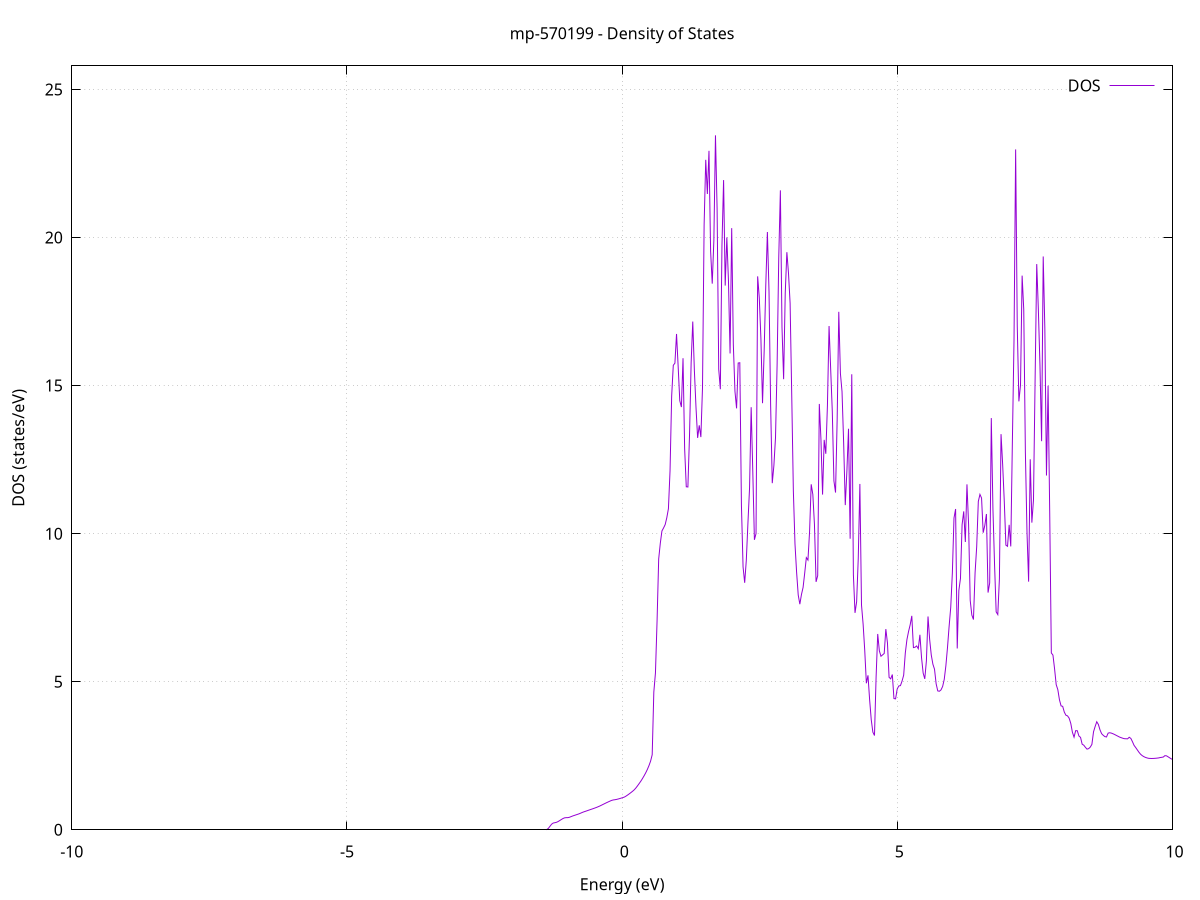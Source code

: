 set title 'mp-570199 - Density of States'
set xlabel 'Energy (eV)'
set ylabel 'DOS (states/eV)'
set grid
set xrange [-10:10]
set yrange [0:25.795]
set xzeroaxis lt -1
set terminal png size 800,600
set output 'mp-570199_dos_gnuplot.png'
plot '-' using 1:2 with lines title 'DOS'
-30.792300 0.000000
-30.762800 0.000000
-30.733300 0.000000
-30.703800 0.000000
-30.674400 0.000000
-30.644900 0.000000
-30.615400 0.000000
-30.585900 0.000000
-30.556400 0.000000
-30.527000 0.000000
-30.497500 0.000000
-30.468000 0.000000
-30.438500 0.000000
-30.409000 0.000000
-30.379600 0.000000
-30.350100 0.000000
-30.320600 0.000000
-30.291100 0.000000
-30.261600 0.000000
-30.232200 0.000000
-30.202700 0.000000
-30.173200 0.000000
-30.143700 0.000000
-30.114200 0.000000
-30.084700 0.000000
-30.055300 0.000000
-30.025800 0.000000
-29.996300 0.000000
-29.966800 0.000000
-29.937300 0.000000
-29.907900 0.000000
-29.878400 0.000000
-29.848900 0.000000
-29.819400 0.000000
-29.789900 0.000000
-29.760500 0.000000
-29.731000 0.000000
-29.701500 0.000000
-29.672000 0.000000
-29.642500 0.000000
-29.613000 0.000000
-29.583600 0.000000
-29.554100 0.000000
-29.524600 0.000000
-29.495100 0.000000
-29.465600 0.000000
-29.436200 0.000000
-29.406700 0.000000
-29.377200 0.000000
-29.347700 0.000000
-29.318200 0.000000
-29.288800 0.000000
-29.259300 0.000000
-29.229800 0.000000
-29.200300 0.000000
-29.170800 0.000000
-29.141400 0.000000
-29.111900 0.000000
-29.082400 0.000000
-29.052900 0.000000
-29.023400 0.000000
-28.993900 0.000000
-28.964500 0.000000
-28.935000 0.000000
-28.905500 0.000000
-28.876000 0.000000
-28.846500 0.000000
-28.817100 0.000000
-28.787600 0.000000
-28.758100 0.000000
-28.728600 0.000000
-28.699100 0.000000
-28.669700 0.000000
-28.640200 0.000000
-28.610700 0.000000
-28.581200 0.000000
-28.551700 0.000000
-28.522300 0.000000
-28.492800 0.000000
-28.463300 0.000000
-28.433800 0.000000
-28.404300 0.000000
-28.374800 0.000000
-28.345400 0.000000
-28.315900 0.000000
-28.286400 0.000000
-28.256900 0.000000
-28.227400 0.000000
-28.198000 0.000000
-28.168500 0.000000
-28.139000 0.000000
-28.109500 31.857700
-28.080000 64.717300
-28.050600 120.790500
-28.021100 73.717500
-27.991600 0.000000
-27.962100 189.840200
-27.932600 25.710500
-27.903100 119.162900
-27.873700 0.000000
-27.844200 0.000000
-27.814700 0.000000
-27.785200 0.000000
-27.755700 0.000000
-27.726300 0.000000
-27.696800 0.000000
-27.667300 0.000000
-27.637800 0.000000
-27.608300 0.000000
-27.578900 0.000000
-27.549400 0.000000
-27.519900 0.000000
-27.490400 0.000000
-27.460900 0.000000
-27.431500 0.000000
-27.402000 0.000000
-27.372500 0.000000
-27.343000 0.000000
-27.313500 0.000000
-27.284000 0.000000
-27.254600 0.000000
-27.225100 0.000000
-27.195600 0.000000
-27.166100 0.000000
-27.136600 0.000000
-27.107200 0.000000
-27.077700 0.000000
-27.048200 0.000000
-27.018700 0.000000
-26.989200 0.000000
-26.959800 0.000000
-26.930300 0.000000
-26.900800 0.000000
-26.871300 0.000000
-26.841800 0.000000
-26.812400 0.000000
-26.782900 0.000000
-26.753400 0.000000
-26.723900 0.000000
-26.694400 0.000000
-26.664900 0.000000
-26.635500 0.000000
-26.606000 0.000000
-26.576500 0.000000
-26.547000 0.000000
-26.517500 0.000000
-26.488100 0.000000
-26.458600 0.000000
-26.429100 0.000000
-26.399600 0.000000
-26.370100 0.000000
-26.340700 0.000000
-26.311200 0.000000
-26.281700 0.000000
-26.252200 0.000000
-26.222700 0.000000
-26.193200 0.000000
-26.163800 0.000000
-26.134300 0.000000
-26.104800 0.000000
-26.075300 0.000000
-26.045800 0.000000
-26.016400 0.000000
-25.986900 0.000000
-25.957400 0.000000
-25.927900 0.000000
-25.898400 0.000000
-25.869000 0.000000
-25.839500 0.000000
-25.810000 0.000000
-25.780500 0.000000
-25.751000 0.000000
-25.721600 0.000000
-25.692100 0.000000
-25.662600 0.000000
-25.633100 0.000000
-25.603600 0.000000
-25.574100 0.000000
-25.544700 0.000000
-25.515200 0.000000
-25.485700 0.000000
-25.456200 0.000000
-25.426700 0.000000
-25.397300 0.000000
-25.367800 0.000000
-25.338300 0.000000
-25.308800 0.000000
-25.279300 0.000000
-25.249900 0.000000
-25.220400 0.000000
-25.190900 0.000000
-25.161400 0.000000
-25.131900 0.000000
-25.102400 0.000000
-25.073000 0.000000
-25.043500 0.000000
-25.014000 0.000000
-24.984500 0.000000
-24.955000 0.000000
-24.925600 0.000000
-24.896100 0.000000
-24.866600 0.000000
-24.837100 0.000000
-24.807600 0.000000
-24.778200 0.000000
-24.748700 0.000000
-24.719200 0.000000
-24.689700 0.000000
-24.660200 0.000000
-24.630800 0.000000
-24.601300 0.000000
-24.571800 0.000000
-24.542300 0.000000
-24.512800 0.000000
-24.483300 0.000000
-24.453900 0.000000
-24.424400 0.000000
-24.394900 0.000000
-24.365400 0.000000
-24.335900 0.000000
-24.306500 0.000000
-24.277000 0.000000
-24.247500 0.000000
-24.218000 0.000000
-24.188500 0.000000
-24.159100 0.000000
-24.129600 0.000000
-24.100100 0.000000
-24.070600 0.000000
-24.041100 0.000000
-24.011700 0.000000
-23.982200 0.000000
-23.952700 0.000000
-23.923200 0.000000
-23.893700 0.000000
-23.864200 0.000000
-23.834800 0.000000
-23.805300 0.000000
-23.775800 0.000000
-23.746300 0.000000
-23.716800 0.000000
-23.687400 0.000000
-23.657900 0.000000
-23.628400 0.000000
-23.598900 0.000000
-23.569400 0.000000
-23.540000 0.000000
-23.510500 0.000000
-23.481000 0.000000
-23.451500 0.000000
-23.422000 0.000000
-23.392500 0.000000
-23.363100 0.000000
-23.333600 0.000000
-23.304100 0.000000
-23.274600 0.000000
-23.245100 0.000000
-23.215700 0.000000
-23.186200 0.000000
-23.156700 0.000000
-23.127200 0.000000
-23.097700 0.000000
-23.068300 0.000000
-23.038800 0.000000
-23.009300 0.000000
-22.979800 0.000000
-22.950300 0.000000
-22.920900 0.000000
-22.891400 0.000000
-22.861900 0.000000
-22.832400 0.000000
-22.802900 0.000000
-22.773400 0.000000
-22.744000 0.000000
-22.714500 0.000000
-22.685000 0.000000
-22.655500 0.000000
-22.626000 0.000000
-22.596600 0.000000
-22.567100 0.000000
-22.537600 0.000000
-22.508100 0.000000
-22.478600 0.000000
-22.449200 0.000000
-22.419700 0.000000
-22.390200 0.000000
-22.360700 0.000000
-22.331200 0.000000
-22.301800 0.000000
-22.272300 0.000000
-22.242800 0.000000
-22.213300 0.000000
-22.183800 0.000000
-22.154300 0.000000
-22.124900 0.000000
-22.095400 0.000000
-22.065900 0.000000
-22.036400 0.000000
-22.006900 0.000000
-21.977500 0.000000
-21.948000 0.000000
-21.918500 0.000000
-21.889000 0.000000
-21.859500 0.000000
-21.830100 0.000000
-21.800600 0.000000
-21.771100 0.000000
-21.741600 0.000000
-21.712100 0.000000
-21.682600 0.000000
-21.653200 0.000000
-21.623700 0.000000
-21.594200 0.000000
-21.564700 0.000000
-21.535200 0.000000
-21.505800 0.000000
-21.476300 0.000000
-21.446800 0.000000
-21.417300 0.000000
-21.387800 0.000000
-21.358400 0.000000
-21.328900 0.000000
-21.299400 0.000000
-21.269900 0.000000
-21.240400 0.000000
-21.211000 0.000000
-21.181500 0.000000
-21.152000 0.000000
-21.122500 0.000000
-21.093000 0.000000
-21.063500 0.000000
-21.034100 0.000000
-21.004600 0.000000
-20.975100 0.000000
-20.945600 0.000000
-20.916100 0.000000
-20.886700 0.000000
-20.857200 0.000000
-20.827700 0.000000
-20.798200 0.000000
-20.768700 0.000000
-20.739300 0.000000
-20.709800 0.000000
-20.680300 0.000000
-20.650800 0.000000
-20.621300 0.000000
-20.591900 0.000000
-20.562400 0.000000
-20.532900 0.000000
-20.503400 0.000000
-20.473900 0.000000
-20.444400 0.000000
-20.415000 0.000000
-20.385500 0.000000
-20.356000 0.000000
-20.326500 0.000000
-20.297000 0.000000
-20.267600 0.000000
-20.238100 0.000000
-20.208600 0.000000
-20.179100 0.000000
-20.149600 0.000000
-20.120200 0.000000
-20.090700 0.000000
-20.061200 0.000000
-20.031700 0.000000
-20.002200 0.000000
-19.972700 0.000000
-19.943300 0.000000
-19.913800 0.000000
-19.884300 0.000000
-19.854800 0.000000
-19.825300 0.000000
-19.795900 0.000000
-19.766400 0.000000
-19.736900 0.000000
-19.707400 0.000000
-19.677900 0.000000
-19.648500 0.000000
-19.619000 0.000000
-19.589500 0.000000
-19.560000 0.000000
-19.530500 0.000000
-19.501100 0.000000
-19.471600 0.000000
-19.442100 0.000000
-19.412600 0.000000
-19.383100 0.000000
-19.353600 0.000000
-19.324200 0.000000
-19.294700 0.000000
-19.265200 0.000000
-19.235700 0.000000
-19.206200 0.000000
-19.176800 0.000000
-19.147300 0.000000
-19.117800 0.000000
-19.088300 0.000000
-19.058800 0.000000
-19.029400 0.000000
-18.999900 0.000000
-18.970400 0.000000
-18.940900 0.000000
-18.911400 0.000000
-18.881900 0.000000
-18.852500 0.000000
-18.823000 0.000000
-18.793500 0.000000
-18.764000 0.000000
-18.734500 0.000000
-18.705100 0.000000
-18.675600 0.000000
-18.646100 0.000000
-18.616600 0.000000
-18.587100 0.000000
-18.557700 0.000000
-18.528200 0.000000
-18.498700 0.000000
-18.469200 0.000000
-18.439700 0.000000
-18.410300 0.000000
-18.380800 0.000000
-18.351300 0.000000
-18.321800 0.000000
-18.292300 0.000000
-18.262800 0.000000
-18.233400 0.000000
-18.203900 0.000000
-18.174400 0.000000
-18.144900 0.000000
-18.115400 0.000000
-18.086000 0.000000
-18.056500 0.000000
-18.027000 0.000000
-17.997500 0.000000
-17.968000 0.000000
-17.938600 0.000000
-17.909100 0.000000
-17.879600 0.000000
-17.850100 0.000000
-17.820600 0.000000
-17.791200 0.000000
-17.761700 0.000000
-17.732200 0.000000
-17.702700 0.000000
-17.673200 0.000000
-17.643700 0.000000
-17.614300 0.000000
-17.584800 0.000000
-17.555300 0.000000
-17.525800 0.000000
-17.496300 0.000000
-17.466900 0.000000
-17.437400 0.000000
-17.407900 0.000000
-17.378400 0.000000
-17.348900 0.000000
-17.319500 0.000000
-17.290000 0.000000
-17.260500 0.000000
-17.231000 0.000000
-17.201500 0.000000
-17.172000 0.000000
-17.142600 0.000000
-17.113100 0.000000
-17.083600 0.000000
-17.054100 0.000000
-17.024600 0.000000
-16.995200 0.000000
-16.965700 0.000000
-16.936200 0.000000
-16.906700 0.000000
-16.877200 0.000000
-16.847800 0.000000
-16.818300 0.000000
-16.788800 0.000000
-16.759300 0.000000
-16.729800 0.000000
-16.700400 0.000000
-16.670900 0.000000
-16.641400 0.000000
-16.611900 0.000000
-16.582400 0.000000
-16.552900 0.000000
-16.523500 0.000000
-16.494000 0.000000
-16.464500 0.000000
-16.435000 0.000000
-16.405500 0.000000
-16.376100 0.000000
-16.346600 0.000000
-16.317100 0.000000
-16.287600 0.000000
-16.258100 0.000000
-16.228700 0.000000
-16.199200 0.000000
-16.169700 0.000000
-16.140200 0.000000
-16.110700 0.000000
-16.081300 0.000000
-16.051800 0.000000
-16.022300 0.000000
-15.992800 0.000000
-15.963300 0.000000
-15.933800 0.000000
-15.904400 0.000000
-15.874900 0.000000
-15.845400 0.000000
-15.815900 0.000000
-15.786400 0.000000
-15.757000 0.000000
-15.727500 0.000000
-15.698000 0.000000
-15.668500 0.000000
-15.639000 0.000000
-15.609600 0.000000
-15.580100 0.000000
-15.550600 0.000000
-15.521100 0.000000
-15.491600 0.000000
-15.462100 0.000000
-15.432700 0.000000
-15.403200 0.000000
-15.373700 0.000000
-15.344200 0.000000
-15.314700 0.000000
-15.285300 0.000000
-15.255800 0.000000
-15.226300 0.000000
-15.196800 0.000000
-15.167300 0.000000
-15.137900 0.000000
-15.108400 0.000000
-15.078900 0.000000
-15.049400 0.000000
-15.019900 0.000000
-14.990500 0.000000
-14.961000 0.000000
-14.931500 0.000000
-14.902000 0.000000
-14.872500 0.000000
-14.843000 0.000000
-14.813600 0.000000
-14.784100 0.000000
-14.754600 0.000000
-14.725100 0.000000
-14.695600 0.000000
-14.666200 0.000000
-14.636700 0.000000
-14.607200 0.000000
-14.577700 0.000000
-14.548200 0.000000
-14.518800 0.000000
-14.489300 0.000000
-14.459800 0.000000
-14.430300 0.000000
-14.400800 0.000000
-14.371300 0.000000
-14.341900 0.000000
-14.312400 0.000000
-14.282900 0.000000
-14.253400 0.000000
-14.223900 0.000000
-14.194500 0.000000
-14.165000 0.000000
-14.135500 0.000000
-14.106000 0.000000
-14.076500 0.000000
-14.047100 0.000000
-14.017600 0.000000
-13.988100 0.000000
-13.958600 0.000000
-13.929100 0.000000
-13.899700 0.000000
-13.870200 0.000000
-13.840700 0.000000
-13.811200 0.000000
-13.781700 0.000000
-13.752200 0.000000
-13.722800 0.000000
-13.693300 0.000000
-13.663800 0.000000
-13.634300 0.000000
-13.604800 0.000000
-13.575400 0.000000
-13.545900 0.000000
-13.516400 0.000000
-13.486900 0.000000
-13.457400 0.000000
-13.428000 0.000000
-13.398500 0.000000
-13.369000 0.000000
-13.339500 0.000000
-13.310000 0.000000
-13.280600 0.000000
-13.251100 0.000000
-13.221600 0.000000
-13.192100 0.000000
-13.162600 0.000000
-13.133100 0.000000
-13.103700 0.000000
-13.074200 0.000000
-13.044700 0.000000
-13.015200 0.000000
-12.985700 0.000000
-12.956300 0.000000
-12.926800 0.000000
-12.897300 0.000000
-12.867800 0.000000
-12.838300 0.000000
-12.808900 0.000000
-12.779400 0.000000
-12.749900 0.000000
-12.720400 0.000000
-12.690900 0.000000
-12.661400 0.000000
-12.632000 0.000000
-12.602500 0.000000
-12.573000 0.000000
-12.543500 0.000000
-12.514000 0.000000
-12.484600 0.000000
-12.455100 0.000000
-12.425600 0.000000
-12.396100 0.000000
-12.366600 0.000000
-12.337200 0.000000
-12.307700 0.000000
-12.278200 0.000000
-12.248700 0.000000
-12.219200 0.000000
-12.189800 0.000000
-12.160300 0.000000
-12.130800 0.000000
-12.101300 0.000000
-12.071800 0.000000
-12.042300 0.000000
-12.012900 0.000000
-11.983400 0.000000
-11.953900 0.000000
-11.924400 0.000000
-11.894900 0.000000
-11.865500 0.000000
-11.836000 0.000000
-11.806500 0.000000
-11.777000 0.000000
-11.747500 0.000000
-11.718100 0.000000
-11.688600 0.000000
-11.659100 0.000000
-11.629600 0.000000
-11.600100 0.000000
-11.570700 0.000000
-11.541200 0.000000
-11.511700 0.000000
-11.482200 0.000000
-11.452700 0.000000
-11.423200 0.000000
-11.393800 0.000000
-11.364300 0.000000
-11.334800 0.000000
-11.305300 0.000000
-11.275800 0.000000
-11.246400 0.000000
-11.216900 0.000000
-11.187400 0.000000
-11.157900 0.000000
-11.128400 0.000000
-11.099000 0.000000
-11.069500 0.000000
-11.040000 0.000000
-11.010500 0.000000
-10.981000 0.000000
-10.951500 0.000000
-10.922100 0.000000
-10.892600 0.000000
-10.863100 0.000000
-10.833600 0.000000
-10.804100 0.000000
-10.774700 0.000000
-10.745200 0.000000
-10.715700 0.000000
-10.686200 0.000000
-10.656700 0.000000
-10.627300 0.000000
-10.597800 0.000000
-10.568300 0.000000
-10.538800 0.000000
-10.509300 0.000000
-10.479900 0.000000
-10.450400 0.000000
-10.420900 0.000000
-10.391400 0.000000
-10.361900 0.000000
-10.332400 0.000000
-10.303000 0.000000
-10.273500 0.000000
-10.244000 0.000000
-10.214500 0.000000
-10.185000 0.000000
-10.155600 0.000000
-10.126100 0.000000
-10.096600 0.000000
-10.067100 0.000000
-10.037600 0.000000
-10.008200 0.000000
-9.978700 0.000000
-9.949200 0.000000
-9.919700 0.000000
-9.890200 0.000000
-9.860800 0.000000
-9.831300 0.000000
-9.801800 0.000000
-9.772300 0.000000
-9.742800 0.000000
-9.713300 0.000000
-9.683900 0.000000
-9.654400 0.000000
-9.624900 0.000000
-9.595400 0.000000
-9.565900 0.000000
-9.536500 0.000000
-9.507000 0.000000
-9.477500 0.000000
-9.448000 0.000000
-9.418500 0.000000
-9.389100 0.000000
-9.359600 0.000000
-9.330100 0.000000
-9.300600 0.000000
-9.271100 0.000000
-9.241600 0.000000
-9.212200 0.000000
-9.182700 0.000000
-9.153200 0.000000
-9.123700 0.000000
-9.094200 0.000000
-9.064800 0.000000
-9.035300 0.000000
-9.005800 0.000000
-8.976300 0.000000
-8.946800 0.000000
-8.917400 0.000000
-8.887900 0.000000
-8.858400 0.000000
-8.828900 0.000000
-8.799400 0.000000
-8.770000 0.000000
-8.740500 0.000000
-8.711000 0.000000
-8.681500 0.000000
-8.652000 0.000000
-8.622500 0.000000
-8.593100 0.000000
-8.563600 0.000000
-8.534100 0.000000
-8.504600 0.000000
-8.475100 0.000000
-8.445700 0.000000
-8.416200 0.000000
-8.386700 0.000000
-8.357200 0.000000
-8.327700 0.000000
-8.298300 0.000000
-8.268800 0.000000
-8.239300 0.000000
-8.209800 0.000000
-8.180300 0.000000
-8.150800 0.000000
-8.121400 0.000000
-8.091900 0.000000
-8.062400 0.000000
-8.032900 0.000000
-8.003400 0.000000
-7.974000 0.000000
-7.944500 0.000000
-7.915000 0.000000
-7.885500 0.000000
-7.856000 0.000000
-7.826600 0.000000
-7.797100 0.000000
-7.767600 0.000000
-7.738100 0.000000
-7.708600 0.000000
-7.679200 0.000000
-7.649700 0.000000
-7.620200 0.000000
-7.590700 0.000000
-7.561200 0.000000
-7.531700 0.000000
-7.502300 0.000000
-7.472800 0.000000
-7.443300 0.000000
-7.413800 0.000000
-7.384300 0.000000
-7.354900 0.000000
-7.325400 0.000000
-7.295900 0.000000
-7.266400 0.000000
-7.236900 0.000000
-7.207500 0.000000
-7.178000 0.000000
-7.148500 0.000000
-7.119000 0.000000
-7.089500 0.000000
-7.060100 0.000000
-7.030600 0.000000
-7.001100 0.000000
-6.971600 0.000000
-6.942100 0.000000
-6.912600 0.000000
-6.883200 0.000000
-6.853700 0.000000
-6.824200 0.000000
-6.794700 0.000000
-6.765200 0.000000
-6.735800 0.000000
-6.706300 0.000000
-6.676800 0.000000
-6.647300 0.000000
-6.617800 0.000000
-6.588400 0.000000
-6.558900 0.000000
-6.529400 0.000000
-6.499900 0.000000
-6.470400 0.000000
-6.440900 0.000000
-6.411500 0.000000
-6.382000 0.000000
-6.352500 0.000000
-6.323000 0.000000
-6.293500 0.000000
-6.264100 0.000000
-6.234600 0.000000
-6.205100 0.000000
-6.175600 0.000000
-6.146100 0.000000
-6.116700 0.000000
-6.087200 0.000000
-6.057700 0.000000
-6.028200 0.000000
-5.998700 0.000000
-5.969300 0.000000
-5.939800 0.000000
-5.910300 0.000000
-5.880800 0.000000
-5.851300 0.000000
-5.821800 0.000000
-5.792400 0.000000
-5.762900 0.000000
-5.733400 0.000000
-5.703900 0.000000
-5.674400 0.000000
-5.645000 0.000000
-5.615500 0.000000
-5.586000 0.000000
-5.556500 0.000000
-5.527000 0.000000
-5.497600 0.000000
-5.468100 0.000000
-5.438600 0.000000
-5.409100 0.000000
-5.379600 0.000000
-5.350200 0.000000
-5.320700 0.000000
-5.291200 0.000000
-5.261700 0.000000
-5.232200 0.000000
-5.202700 0.000000
-5.173300 0.000000
-5.143800 0.000000
-5.114300 0.000000
-5.084800 0.000000
-5.055300 0.000000
-5.025900 0.000000
-4.996400 0.000000
-4.966900 0.000000
-4.937400 0.000000
-4.907900 0.000000
-4.878500 0.000000
-4.849000 0.000000
-4.819500 0.000000
-4.790000 0.000000
-4.760500 0.000000
-4.731000 0.000000
-4.701600 0.000000
-4.672100 0.000000
-4.642600 0.000000
-4.613100 0.000000
-4.583600 0.000000
-4.554200 0.000000
-4.524700 0.000000
-4.495200 0.000000
-4.465700 0.000000
-4.436200 0.000000
-4.406800 0.000000
-4.377300 0.000000
-4.347800 0.000000
-4.318300 0.000000
-4.288800 0.000000
-4.259400 0.000000
-4.229900 0.000000
-4.200400 0.000000
-4.170900 0.000000
-4.141400 0.000000
-4.111900 0.000000
-4.082500 0.000000
-4.053000 0.000000
-4.023500 0.000000
-3.994000 0.000000
-3.964500 0.000000
-3.935100 0.000000
-3.905600 0.000000
-3.876100 0.000000
-3.846600 0.000000
-3.817100 0.000000
-3.787700 0.000000
-3.758200 0.000000
-3.728700 0.000000
-3.699200 0.000000
-3.669700 0.000000
-3.640200 0.000000
-3.610800 0.000000
-3.581300 0.000000
-3.551800 0.000000
-3.522300 0.000000
-3.492800 0.000000
-3.463400 0.000000
-3.433900 0.000000
-3.404400 0.000000
-3.374900 0.000000
-3.345400 0.000000
-3.316000 0.000000
-3.286500 0.000000
-3.257000 0.000000
-3.227500 0.000000
-3.198000 0.000000
-3.168600 0.000000
-3.139100 0.000000
-3.109600 0.000000
-3.080100 0.000000
-3.050600 0.000000
-3.021100 0.000000
-2.991700 0.000000
-2.962200 0.000000
-2.932700 0.000000
-2.903200 0.000000
-2.873700 0.000000
-2.844300 0.000000
-2.814800 0.000000
-2.785300 0.000000
-2.755800 0.000000
-2.726300 0.000000
-2.696900 0.000000
-2.667400 0.000000
-2.637900 0.000000
-2.608400 0.000000
-2.578900 0.000000
-2.549500 0.000000
-2.520000 0.000000
-2.490500 0.000000
-2.461000 0.000000
-2.431500 0.000000
-2.402000 0.000000
-2.372600 0.000000
-2.343100 0.000000
-2.313600 0.000000
-2.284100 0.000000
-2.254600 0.000000
-2.225200 0.000000
-2.195700 0.000000
-2.166200 0.000000
-2.136700 0.000000
-2.107200 0.000000
-2.077800 0.000000
-2.048300 0.000000
-2.018800 0.000000
-1.989300 0.000000
-1.959800 0.000000
-1.930300 0.000000
-1.900900 0.000000
-1.871400 0.000000
-1.841900 0.000000
-1.812400 0.000000
-1.782900 0.000000
-1.753500 0.000000
-1.724000 0.000000
-1.694500 0.000000
-1.665000 0.000000
-1.635500 0.000000
-1.606100 0.000000
-1.576600 0.000000
-1.547100 0.000000
-1.517600 0.000000
-1.488100 0.000000
-1.458700 0.000000
-1.429200 0.000000
-1.399700 0.000000
-1.370200 0.007800
-1.340700 0.046900
-1.311200 0.118300
-1.281800 0.188700
-1.252300 0.227700
-1.222800 0.238800
-1.193300 0.252400
-1.163800 0.277700
-1.134400 0.311100
-1.104900 0.346300
-1.075400 0.379700
-1.045900 0.403200
-1.016400 0.408900
-0.987000 0.410000
-0.957500 0.422500
-0.928000 0.444500
-0.898500 0.466000
-0.869000 0.484700
-0.839600 0.503000
-0.810100 0.521300
-0.780600 0.540500
-0.751100 0.563500
-0.721600 0.587600
-0.692100 0.608200
-0.662700 0.626100
-0.633200 0.645000
-0.603700 0.664600
-0.574200 0.683600
-0.544700 0.702400
-0.515300 0.721200
-0.485800 0.741400
-0.456300 0.762400
-0.426800 0.785200
-0.397300 0.810100
-0.367900 0.837200
-0.338400 0.864400
-0.308900 0.891400
-0.279400 0.918100
-0.249900 0.943500
-0.220400 0.968600
-0.191000 0.992500
-0.161500 1.007000
-0.132000 1.014600
-0.102500 1.025100
-0.073000 1.038800
-0.043600 1.054200
-0.014100 1.071400
0.015400 1.088400
0.044900 1.108300
0.074400 1.141500
0.103800 1.179000
0.133300 1.218800
0.162800 1.260800
0.192300 1.304400
0.221800 1.353300
0.251200 1.415200
0.280700 1.487700
0.310200 1.563900
0.339700 1.641900
0.369200 1.728900
0.398700 1.822400
0.428100 1.922900
0.457600 2.035500
0.487100 2.165400
0.516600 2.316600
0.546100 2.534600
0.575500 4.650500
0.605000 5.292600
0.634500 7.043400
0.664000 9.145100
0.693500 9.676400
0.722900 10.089300
0.752400 10.191500
0.781900 10.306000
0.811400 10.537100
0.840900 10.843200
0.870300 12.122700
0.899800 14.647600
0.929300 15.684300
0.958800 15.756600
0.988300 16.743200
1.017800 15.645200
1.047200 14.490100
1.076700 14.274000
1.106200 15.923800
1.135700 12.864800
1.165200 11.581700
1.194600 11.575200
1.224100 13.315500
1.253600 15.770100
1.283100 17.161000
1.312600 15.504100
1.342000 14.259900
1.371500 13.233000
1.401000 13.657200
1.430500 13.260400
1.460000 14.922500
1.489500 20.432700
1.518900 22.622400
1.548400 21.468900
1.577900 22.927100
1.607400 19.538400
1.636900 18.441600
1.666300 19.894700
1.695800 23.449600
1.725300 20.977700
1.754800 15.553200
1.784300 14.876700
1.813700 19.733600
1.843200 21.938600
1.872700 18.375100
1.902200 20.002000
1.931700 18.548100
1.961100 16.085000
1.990600 20.316000
2.020100 16.396800
2.049600 14.809300
2.079100 14.229300
2.108600 15.761100
2.138000 15.770400
2.167500 10.952500
2.197000 8.879200
2.226500 8.340000
2.256000 9.098600
2.285400 10.349200
2.314900 11.539000
2.344400 14.269800
2.373900 12.094100
2.403400 9.791500
2.432800 10.002900
2.462300 18.688100
2.491800 17.965900
2.521300 16.591400
2.550800 14.405000
2.580300 16.151200
2.609700 18.377800
2.639200 20.184800
2.668700 18.174000
2.698200 14.314000
2.727700 11.703600
2.757100 12.294400
2.786600 13.243600
2.816100 15.730100
2.845600 19.324600
2.875100 21.591200
2.904500 16.970500
2.934000 15.214100
2.963500 18.123600
2.993000 19.503600
3.022500 18.796400
3.051900 17.782000
3.081400 14.676700
3.110900 11.445500
3.140400 9.656700
3.169900 8.695700
3.199400 7.927400
3.228800 7.618300
3.258300 7.945600
3.287800 8.183500
3.317300 8.670300
3.346800 9.190200
3.376200 9.107800
3.405700 10.068400
3.435200 11.665600
3.464700 11.324600
3.494200 10.310900
3.523600 8.371500
3.553100 8.581900
3.582600 14.378400
3.612100 13.197400
3.641600 11.318900
3.671000 13.165900
3.700500 12.696500
3.730000 14.326300
3.759500 17.009700
3.789000 15.555000
3.818500 14.121900
3.847900 11.782700
3.877400 11.387400
3.906900 13.860500
3.936400 17.490800
3.965900 15.409200
3.995300 14.797200
4.024800 13.062300
4.054300 10.963800
4.083800 12.120600
4.113300 13.542400
4.142700 9.827200
4.172200 15.382300
4.201700 8.612400
4.231200 7.324100
4.260700 7.700200
4.290200 9.164300
4.319600 11.677500
4.349100 7.591500
4.378600 6.940900
4.408100 6.050400
4.437600 4.947000
4.467000 5.215000
4.496500 4.395000
4.526000 3.720400
4.555500 3.298000
4.585000 3.182800
4.614400 5.152200
4.643900 6.611100
4.673400 6.042500
4.702900 5.859200
4.732400 5.906800
4.761800 5.953300
4.791300 6.776800
4.820800 6.307600
4.850300 5.147100
4.879800 5.096900
4.909300 5.242100
4.938700 4.431100
4.968200 4.420600
4.997700 4.753200
5.027200 4.857400
5.056700 4.867900
5.086100 5.022000
5.115600 5.221600
5.145100 5.968800
5.174600 6.421900
5.204100 6.695000
5.233500 6.922600
5.263000 7.223700
5.292500 6.151600
5.322000 6.163900
5.351500 6.207400
5.380900 6.113400
5.410400 6.585200
5.439900 5.813300
5.469400 5.292800
5.498900 5.095200
5.528400 5.705100
5.557800 7.203000
5.587300 6.430300
5.616800 5.900900
5.646300 5.591000
5.675800 5.422000
5.705200 4.930700
5.734700 4.689000
5.764200 4.677700
5.793700 4.723100
5.823200 4.838900
5.852600 5.079000
5.882100 5.535300
5.911600 6.152900
5.941100 6.867200
5.970600 7.511500
6.000100 8.676000
6.029500 10.526100
6.059000 10.831400
6.088500 6.121600
6.118000 8.083000
6.147500 8.485500
6.176900 10.302200
6.206400 10.751100
6.235900 9.717500
6.265400 11.663400
6.294900 10.309800
6.324300 7.746500
6.353800 7.250700
6.383300 7.099100
6.412800 8.675800
6.442300 9.563100
6.471700 11.088200
6.501200 11.325300
6.530700 11.200600
6.560200 10.031100
6.589700 10.276700
6.619200 10.662800
6.648600 8.009200
6.678100 8.333100
6.707600 13.902900
6.737100 10.849600
6.766600 8.959500
6.796000 7.357700
6.825500 7.267100
6.855000 8.479600
6.884500 13.359500
6.914000 12.332100
6.943400 11.090300
6.972900 9.610100
7.002400 9.571900
7.031900 10.296400
7.061400 9.568400
7.090900 13.134500
7.120300 16.529600
7.149800 22.973900
7.179300 17.021800
7.208800 14.465800
7.238300 15.014900
7.267700 18.713100
7.297200 17.570100
7.326700 12.761700
7.356200 10.040900
7.385700 8.377300
7.415100 12.509800
7.444600 10.370600
7.474100 11.140200
7.503600 15.205100
7.533100 19.102800
7.562500 17.579100
7.592000 15.672800
7.621500 13.120500
7.651000 19.357900
7.680500 16.912300
7.710000 11.961600
7.739400 14.995600
7.768900 10.727100
7.798400 5.970500
7.827900 5.897600
7.857400 5.433800
7.886800 4.901400
7.916300 4.731600
7.945800 4.390800
7.975300 4.183600
8.004800 4.167400
8.034200 3.973300
8.063700 3.868100
8.093200 3.845800
8.122700 3.765600
8.152200 3.587700
8.181600 3.290500
8.211100 3.126500
8.240600 3.347000
8.270100 3.344900
8.299600 3.167200
8.329100 3.119700
8.358500 2.890100
8.388000 2.856400
8.417500 2.784300
8.447000 2.723000
8.476500 2.740000
8.505900 2.791200
8.535400 2.883500
8.564900 3.306600
8.594400 3.487700
8.623900 3.648300
8.653300 3.556000
8.682800 3.373100
8.712300 3.244700
8.741800 3.189200
8.771300 3.146200
8.800800 3.134000
8.830200 3.263400
8.859700 3.276500
8.889200 3.264400
8.918700 3.242400
8.948200 3.217300
8.977600 3.188200
9.007100 3.160400
9.036600 3.131800
9.066100 3.111000
9.095600 3.091600
9.125000 3.075900
9.154500 3.073400
9.184000 3.070700
9.213500 3.124000
9.243000 3.085400
9.272400 2.974700
9.301900 2.849900
9.331400 2.776200
9.360900 2.697100
9.390400 2.617500
9.419900 2.551200
9.449300 2.504400
9.478800 2.470000
9.508300 2.444200
9.537800 2.425500
9.567300 2.412500
9.596700 2.408600
9.626200 2.407400
9.655700 2.409500
9.685200 2.413400
9.714700 2.418600
9.744100 2.425000
9.773600 2.437600
9.803100 2.446500
9.832600 2.456500
9.862100 2.502900
9.891500 2.496600
9.921000 2.462400
9.950500 2.427400
9.980000 2.391400
10.009500 2.383700
10.039000 2.384500
10.068400 2.386100
10.097900 2.389900
10.127400 2.385500
10.156900 2.431200
10.186400 2.422300
10.215800 2.400100
10.245300 2.377900
10.274800 2.351500
10.304300 2.325400
10.333800 2.302800
10.363200 2.287200
10.392700 2.273600
10.422200 2.268500
10.451700 2.263400
10.481200 2.252500
10.510700 2.236500
10.540100 2.214100
10.569600 2.188200
10.599100 2.157800
10.628600 2.144000
10.658100 2.109000
10.687500 1.998200
10.717000 1.915600
10.746500 1.850800
10.776000 1.797500
10.805500 1.753900
10.834900 1.720700
10.864400 1.698200
10.893900 1.678000
10.923400 1.658500
10.952900 1.640400
10.982300 1.646700
11.011800 1.633700
11.041300 1.682200
11.070800 1.646900
11.100300 1.615100
11.129800 1.602100
11.159200 1.567200
11.188700 1.535200
11.218200 1.542900
11.247700 1.559500
11.277200 1.593100
11.306600 1.616100
11.336100 1.633800
11.365600 1.644900
11.395100 1.648600
11.424600 1.655400
11.454000 1.653800
11.483500 1.645500
11.513000 1.651900
11.542500 1.645300
11.572000 1.672600
11.601400 1.691400
11.630900 1.713600
11.660400 1.706700
11.689900 1.679200
11.719400 1.669400
11.748900 1.659800
11.778300 1.630200
11.807800 1.683100
11.837300 1.607300
11.866800 1.506600
11.896300 1.530400
11.925700 1.628800
11.955200 1.637900
11.984700 1.539600
12.014200 1.466200
12.043700 1.381500
12.073100 1.294700
12.102600 1.203800
12.132100 1.099800
12.161600 1.028500
12.191100 0.936200
12.220600 1.260500
12.250000 1.123300
12.279500 1.116500
12.309000 1.163500
12.338500 1.242200
12.368000 1.308700
12.397400 1.371000
12.426900 1.440900
12.456400 1.531300
12.485900 1.530600
12.515400 1.603000
12.544800 2.314400
12.574300 1.805400
12.603800 1.782700
12.633300 1.845100
12.662800 1.833800
12.692200 1.824000
12.721700 1.796400
12.751200 1.766900
12.780700 1.779400
12.810200 1.813700
12.839700 1.782000
12.869100 1.787600
12.898600 1.802200
12.928100 1.806300
12.957600 1.986800
12.987100 2.181300
13.016500 2.071300
13.046000 2.056700
13.075500 2.071200
13.105000 2.091700
13.134500 2.105300
13.163900 2.126700
13.193400 2.068300
13.222900 1.974100
13.252400 1.891700
13.281900 1.820900
13.311400 1.806100
13.340800 1.826200
13.370300 1.835200
13.399800 2.004300
13.429300 2.143400
13.458800 2.321100
13.488200 2.554100
13.517700 2.352700
13.547200 2.371200
13.576700 2.408400
13.606200 2.455600
13.635600 2.704100
13.665100 2.991800
13.694600 3.444900
13.724100 3.992300
13.753600 4.391800
13.783000 5.023100
13.812500 5.197500
13.842000 4.649000
13.871500 4.653000
13.901000 4.319600
13.930500 3.981700
13.959900 3.697700
13.989400 3.577100
14.018900 3.563100
14.048400 3.595800
14.077900 3.640200
14.107300 3.684000
14.136800 3.713500
14.166300 3.748500
14.195800 3.780700
14.225300 3.776700
14.254700 3.795100
14.284200 3.851600
14.313700 3.915000
14.343200 3.993700
14.372700 4.042000
14.402100 4.260500
14.431600 3.885600
14.461100 3.849000
14.490600 3.822600
14.520100 3.805000
14.549600 3.773400
14.579000 3.736800
14.608500 3.679300
14.638000 3.614000
14.667500 3.559800
14.697000 3.436200
14.726400 3.269900
14.755900 3.198600
14.785400 3.133400
14.814900 3.060200
14.844400 3.012600
14.873800 2.973900
14.903300 2.909600
14.932800 2.857800
14.962300 2.898400
14.991800 2.942200
15.021300 3.097500
15.050700 3.306500
15.080200 3.373400
15.109700 3.385000
15.139200 3.462800
15.168700 3.604500
15.198100 3.789000
15.227600 3.572700
15.257100 3.575400
15.286600 3.534200
15.316100 3.525900
15.345500 3.526300
15.375000 3.519400
15.404500 3.513600
15.434000 3.442600
15.463500 3.401600
15.492900 3.372700
15.522400 3.333800
15.551900 3.319400
15.581400 3.334600
15.610900 3.355100
15.640400 3.351800
15.669800 3.418900
15.699300 3.448400
15.728800 3.463800
15.758300 3.495600
15.787800 3.503800
15.817200 3.467100
15.846700 3.441900
15.876200 3.385400
15.905700 3.406200
15.935200 3.554200
15.964600 3.555400
15.994100 3.554600
16.023600 3.538800
16.053100 3.593000
16.082600 3.642100
16.112000 3.680800
16.141500 3.740000
16.171000 3.698000
16.200500 3.661000
16.230000 3.602200
16.259500 3.528200
16.288900 3.472100
16.318400 3.458000
16.347900 3.461700
16.377400 3.477600
16.406900 3.500200
16.436300 3.531200
16.465800 3.555900
16.495300 3.566600
16.524800 3.562800
16.554300 3.544000
16.583700 3.575200
16.613200 3.583700
16.642700 3.531700
16.672200 3.559900
16.701700 3.575000
16.731200 3.582900
16.760600 3.588900
16.790100 3.585000
16.819600 3.573100
16.849100 3.542000
16.878600 3.776600
16.908000 3.721700
16.937500 3.551900
16.967000 3.519200
16.996500 3.488700
17.026000 3.445300
17.055400 3.399700
17.084900 3.392300
17.114400 3.446000
17.143900 3.519100
17.173400 3.488100
17.202800 3.450100
17.232300 3.477600
17.261800 3.564300
17.291300 3.505200
17.320800 3.407500
17.350300 3.362800
17.379700 3.324400
17.409200 3.248000
17.438700 3.223900
17.468200 3.214900
17.497700 3.209300
17.527100 3.233300
17.556600 3.207400
17.586100 3.185900
17.615600 3.165000
17.645100 3.150700
17.674500 3.145800
17.704000 3.155500
17.733500 3.178000
17.763000 3.236900
17.792500 3.285500
17.821900 3.299400
17.851400 3.291800
17.880900 3.274300
17.910400 3.248600
17.939900 3.251100
17.969400 3.310500
17.998800 3.325400
18.028300 3.297500
18.057800 3.318600
18.087300 3.375700
18.116800 3.390000
18.146200 3.431300
18.175700 3.524300
18.205200 3.725400
18.234700 3.847700
18.264200 3.855300
18.293600 3.798600
18.323100 3.789700
18.352600 3.767400
18.382100 3.704500
18.411600 3.681600
18.441100 3.664800
18.470500 3.647600
18.500000 3.613100
18.529500 3.565700
18.559000 3.544600
18.588500 3.536700
18.617900 3.543400
18.647400 3.532100
18.676900 3.541800
18.706400 3.545600
18.735900 3.541800
18.765300 3.533000
18.794800 3.533100
18.824300 3.541100
18.853800 3.548400
18.883300 3.561900
18.912700 3.585200
18.942200 3.619700
18.971700 3.660400
19.001200 3.704600
19.030700 3.751700
19.060200 3.779800
19.089600 3.781700
19.119100 3.816900
19.148600 3.869400
19.178100 3.940000
19.207600 4.025100
19.237000 4.144900
19.266500 4.312200
19.296000 4.598000
19.325500 4.665900
19.355000 4.605400
19.384400 4.551000
19.413900 4.529100
19.443400 4.583600
19.472900 4.504200
19.502400 4.577400
19.531900 4.719100
19.561300 5.057200
19.590800 4.720500
19.620300 4.507800
19.649800 4.354200
19.679300 4.378600
19.708700 4.434800
19.738200 4.344600
19.767700 4.218600
19.797200 4.232900
19.826700 4.223400
19.856100 4.191200
19.885600 4.193400
19.915100 4.169900
19.944600 4.100900
19.974100 4.000700
20.003500 3.879600
20.033000 3.814500
20.062500 3.851500
20.092000 4.007700
20.121500 4.259900
20.151000 4.262100
20.180400 4.180900
20.209900 4.505100
20.239400 4.857700
20.268900 4.790900
20.298400 4.594000
20.327800 4.497200
20.357300 4.470600
20.386800 4.444100
20.416300 4.415900
20.445800 4.530000
20.475200 4.552200
20.504700 4.574100
20.534200 4.542600
20.563700 4.580800
20.593200 4.680100
20.622600 4.734100
20.652100 4.808200
20.681600 5.054700
20.711100 5.285400
20.740600 5.432500
20.770100 5.567400
20.799500 5.696200
20.829000 5.971800
20.858500 5.982300
20.888000 5.823000
20.917500 5.746300
20.946900 5.319100
20.976400 4.884600
21.005900 4.657300
21.035400 4.674700
21.064900 4.843800
21.094300 4.982400
21.123800 5.019300
21.153300 4.754500
21.182800 4.674400
21.212300 4.725600
21.241800 4.848600
21.271200 4.744000
21.300700 4.864100
21.330200 5.030700
21.359700 5.245500
21.389200 5.304200
21.418600 5.294900
21.448100 5.380000
21.477600 5.539400
21.507100 5.798300
21.536600 5.854800
21.566000 5.829200
21.595500 5.890400
21.625000 5.871900
21.654500 5.791800
21.684000 5.701400
21.713400 5.503400
21.742900 5.445000
21.772400 5.413400
21.801900 5.392800
21.831400 5.434700
21.860900 5.539800
21.890300 5.475900
21.919800 5.507200
21.949300 5.481400
21.978800 5.468700
22.008300 5.434200
22.037700 5.488100
22.067200 5.513500
22.096700 5.478900
22.126200 5.397800
22.155700 5.330600
22.185100 5.254200
22.214600 5.220800
22.244100 5.280000
22.273600 5.301300
22.303100 5.308700
22.332500 5.308000
22.362000 5.281300
22.391500 5.243000
22.421000 5.213000
22.450500 5.153800
22.480000 5.022000
22.509400 4.882300
22.538900 4.990600
22.568400 4.991500
22.597900 5.000900
22.627400 4.994400
22.656800 4.963300
22.686300 4.895700
22.715800 4.922500
22.745300 5.111000
22.774800 4.965500
22.804200 4.614700
22.833700 4.073000
22.863200 3.924800
22.892700 3.875700
22.922200 3.869100
22.951700 3.922100
22.981100 3.891300
23.010600 3.831500
23.040100 3.775500
23.069600 3.798900
23.099100 3.818200
23.128500 3.726700
23.158000 3.694000
23.187500 3.714200
23.217000 3.798200
23.246500 3.798000
23.275900 3.828200
23.305400 3.909100
23.334900 4.078800
23.364400 4.217100
23.393900 4.075000
23.423300 3.927900
23.452800 3.736200
23.482300 3.513800
23.511800 3.319900
23.541300 3.187300
23.570800 3.131200
23.600200 3.135800
23.629700 3.333200
23.659200 3.502800
23.688700 3.525200
23.718200 3.674800
23.747600 3.907500
23.777100 4.150500
23.806600 4.453200
23.836100 4.691700
23.865600 4.645500
23.895000 4.442800
23.924500 4.329500
23.954000 4.224600
23.983500 3.994400
24.013000 3.608100
24.042500 3.352400
24.071900 3.183300
24.101400 2.858000
24.130900 2.575500
24.160400 2.374200
24.189900 2.206000
24.219300 2.073200
24.248800 1.973100
24.278300 1.887300
24.307800 1.810200
24.337300 1.741000
24.366700 1.680800
24.396200 1.649100
24.425700 1.645800
24.455200 1.640700
24.484700 1.632900
24.514100 1.606700
24.543600 1.567100
24.573100 1.518400
24.602600 1.555600
24.632100 1.423300
24.661600 1.266400
24.691000 1.155500
24.720500 1.085900
24.750000 1.024200
24.779500 0.979200
24.809000 0.925500
24.838400 0.827500
24.867900 0.772300
24.897400 0.717700
24.926900 0.671300
24.956400 0.629800
24.985800 0.588100
25.015300 0.546200
25.044800 0.507300
25.074300 0.476000
25.103800 0.434100
25.133200 0.374300
25.162700 0.327800
25.192200 0.277700
25.221700 0.220900
25.251200 0.157500
25.280700 0.104400
25.310100 0.059200
25.339600 0.024900
25.369100 0.014300
25.398600 0.007200
25.428100 0.003000
25.457500 0.000800
25.487000 0.000000
25.516500 0.000000
25.546000 0.000000
25.575500 0.000000
25.604900 0.000000
25.634400 0.000000
25.663900 0.000000
25.693400 0.000000
25.722900 0.000000
25.752400 0.000000
25.781800 0.000000
25.811300 0.000000
25.840800 0.000000
25.870300 0.000000
25.899800 0.000000
25.929200 0.000000
25.958700 0.000000
25.988200 0.000000
26.017700 0.000000
26.047200 0.000000
26.076600 0.000000
26.106100 0.000000
26.135600 0.000000
26.165100 0.000000
26.194600 0.000000
26.224000 0.000000
26.253500 0.000000
26.283000 0.000000
26.312500 0.000000
26.342000 0.000000
26.371500 0.000000
26.400900 0.000000
26.430400 0.000000
26.459900 0.000000
26.489400 0.000000
26.518900 0.000000
26.548300 0.000000
26.577800 0.000000
26.607300 0.000000
26.636800 0.000000
26.666300 0.000000
26.695700 0.000000
26.725200 0.000000
26.754700 0.000000
26.784200 0.000000
26.813700 0.000000
26.843100 0.000000
26.872600 0.000000
26.902100 0.000000
26.931600 0.000000
26.961100 0.000000
26.990600 0.000000
27.020000 0.000000
27.049500 0.000000
27.079000 0.000000
27.108500 0.000000
27.138000 0.000000
27.167400 0.000000
27.196900 0.000000
27.226400 0.000000
27.255900 0.000000
27.285400 0.000000
27.314800 0.000000
27.344300 0.000000
27.373800 0.000000
27.403300 0.000000
27.432800 0.000000
27.462300 0.000000
27.491700 0.000000
27.521200 0.000000
27.550700 0.000000
27.580200 0.000000
27.609700 0.000000
27.639100 0.000000
27.668600 0.000000
27.698100 0.000000
27.727600 0.000000
27.757100 0.000000
27.786500 0.000000
27.816000 0.000000
27.845500 0.000000
27.875000 0.000000
27.904500 0.000000
27.933900 0.000000
27.963400 0.000000
27.992900 0.000000
28.022400 0.000000
28.051900 0.000000
28.081400 0.000000
28.110800 0.000000
28.140300 0.000000
28.169800 0.000000
e
